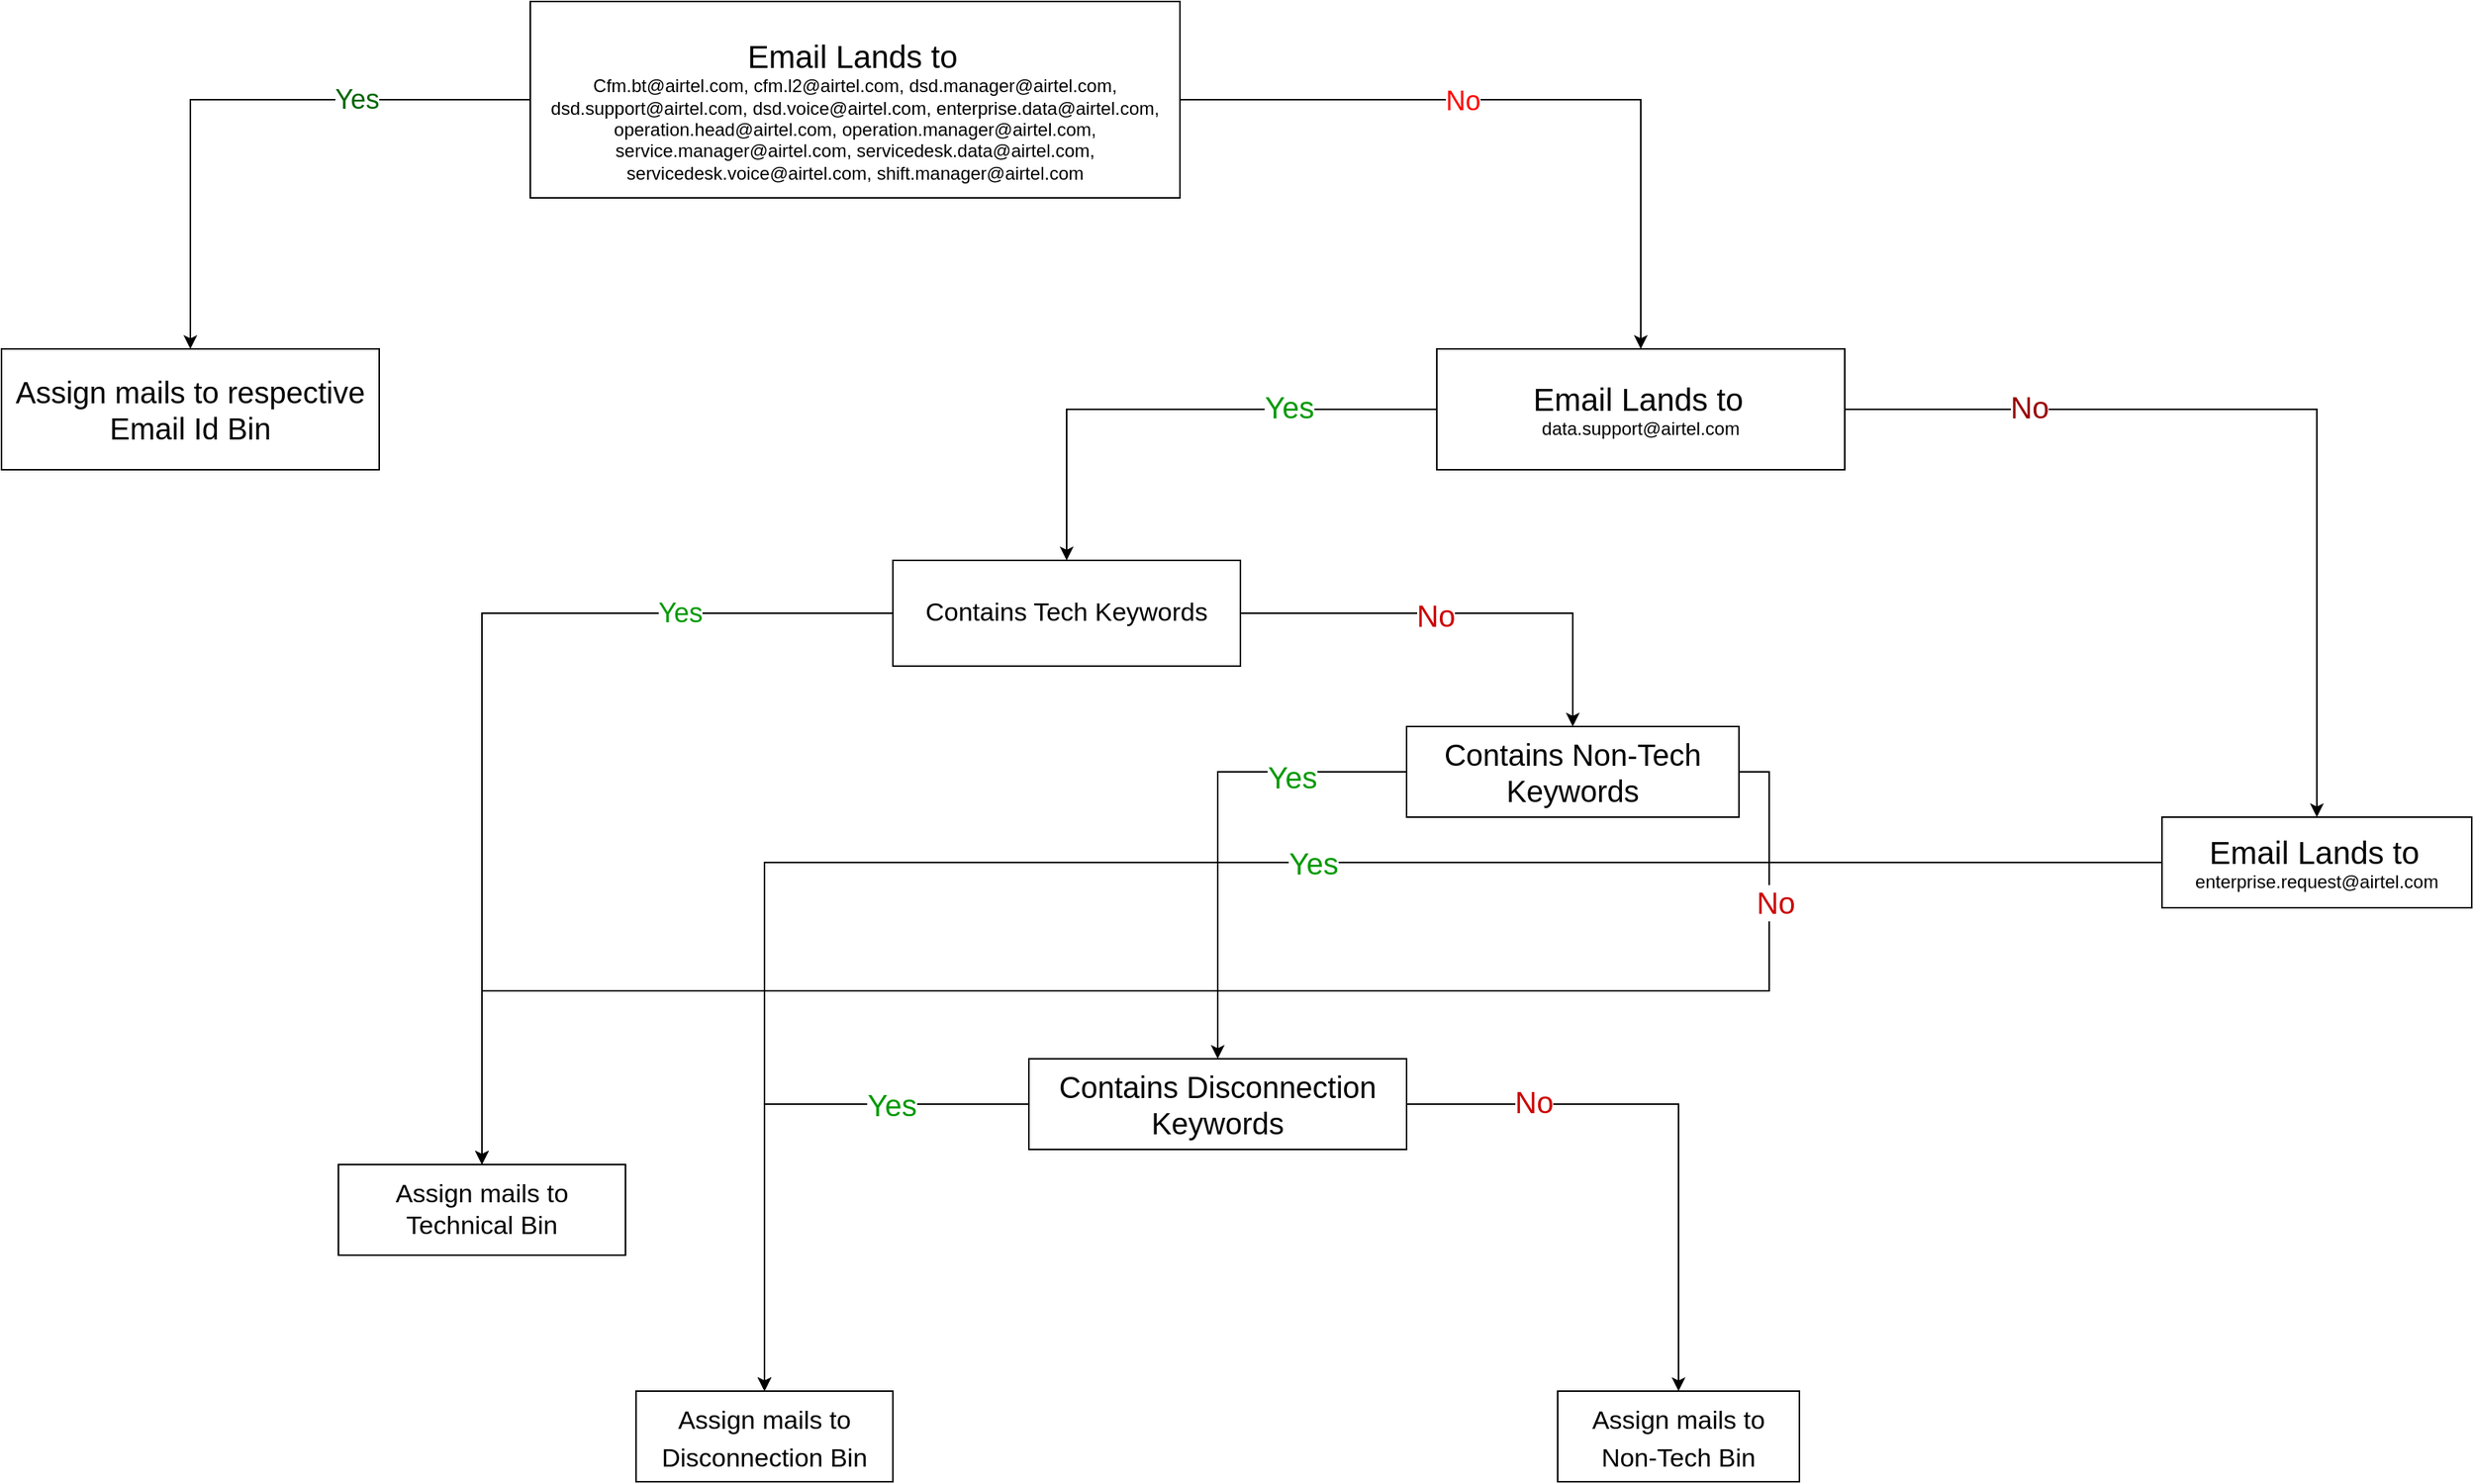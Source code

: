 <mxfile version="15.2.9" type="github">
  <diagram id="fSdKnkM4jwWLLz93tdnN" name="Page-1">
    <mxGraphModel dx="4357" dy="1451" grid="1" gridSize="10" guides="1" tooltips="1" connect="1" arrows="1" fold="1" page="1" pageScale="1" pageWidth="827" pageHeight="1169" math="0" shadow="0">
      <root>
        <mxCell id="0" />
        <mxCell id="1" parent="0" />
        <mxCell id="80u5x54LaO3btrXReR5X-9" value="" style="edgeStyle=orthogonalEdgeStyle;rounded=0;orthogonalLoop=1;jettySize=auto;html=1;" edge="1" parent="1" source="80u5x54LaO3btrXReR5X-2" target="80u5x54LaO3btrXReR5X-3">
          <mxGeometry relative="1" as="geometry">
            <mxPoint x="-955" y="135.0" as="targetPoint" />
          </mxGeometry>
        </mxCell>
        <mxCell id="80u5x54LaO3btrXReR5X-10" value="Yes" style="edgeLabel;html=1;align=center;verticalAlign=middle;resizable=0;points=[];fontSize=18;fontColor=#006600;" vertex="1" connectable="0" parent="80u5x54LaO3btrXReR5X-9">
          <mxGeometry x="-0.204" y="-2" relative="1" as="geometry">
            <mxPoint x="40" y="2" as="offset" />
          </mxGeometry>
        </mxCell>
        <mxCell id="80u5x54LaO3btrXReR5X-12" value="" style="edgeStyle=orthogonalEdgeStyle;rounded=0;orthogonalLoop=1;jettySize=auto;html=1;fontSize=18;fontColor=#006600;" edge="1" parent="1" source="80u5x54LaO3btrXReR5X-2" target="80u5x54LaO3btrXReR5X-11">
          <mxGeometry relative="1" as="geometry" />
        </mxCell>
        <mxCell id="80u5x54LaO3btrXReR5X-13" value="No" style="edgeLabel;html=1;align=center;verticalAlign=middle;resizable=0;points=[];fontSize=18;fontColor=#FF0000;" vertex="1" connectable="0" parent="80u5x54LaO3btrXReR5X-12">
          <mxGeometry x="-0.211" y="-1" relative="1" as="geometry">
            <mxPoint x="1" as="offset" />
          </mxGeometry>
        </mxCell>
        <mxCell id="80u5x54LaO3btrXReR5X-2" value="&lt;br&gt;&lt;font style=&quot;font-size: 21px&quot;&gt;Email Lands to&lt;/font&gt;&amp;nbsp;&lt;br&gt;Cfm.bt@airtel.com, cfm.l2@airtel.com, dsd.manager@airtel.com, dsd.support@airtel.com, dsd.voice@airtel.com, enterprise.data@airtel.com, operation.head@airtel.com, operation.manager@airtel.com, service.manager@airtel.com, servicedesk.data@airtel.com, servicedesk.voice@airtel.com, shift.manager@airtel.com" style="rounded=0;whiteSpace=wrap;html=1;" vertex="1" parent="1">
          <mxGeometry x="-700" y="70" width="430" height="130" as="geometry" />
        </mxCell>
        <mxCell id="80u5x54LaO3btrXReR5X-3" value="Assign mails to respective Email Id Bin" style="whiteSpace=wrap;html=1;rounded=0;fontSize=20;" vertex="1" parent="1">
          <mxGeometry x="-1050" y="300" width="250" height="80" as="geometry" />
        </mxCell>
        <mxCell id="80u5x54LaO3btrXReR5X-15" value="" style="edgeStyle=orthogonalEdgeStyle;rounded=0;orthogonalLoop=1;jettySize=auto;html=1;fontSize=18;fontColor=#FF0000;" edge="1" parent="1" source="80u5x54LaO3btrXReR5X-11" target="80u5x54LaO3btrXReR5X-14">
          <mxGeometry relative="1" as="geometry" />
        </mxCell>
        <mxCell id="80u5x54LaO3btrXReR5X-33" value="Yes" style="edgeLabel;html=1;align=center;verticalAlign=middle;resizable=0;points=[];fontSize=20;fontColor=#009900;" vertex="1" connectable="0" parent="80u5x54LaO3btrXReR5X-15">
          <mxGeometry x="-0.424" y="-2" relative="1" as="geometry">
            <mxPoint x="1" as="offset" />
          </mxGeometry>
        </mxCell>
        <mxCell id="80u5x54LaO3btrXReR5X-31" value="" style="edgeStyle=orthogonalEdgeStyle;rounded=0;orthogonalLoop=1;jettySize=auto;html=1;fontSize=20;fontColor=#009900;" edge="1" parent="1" source="80u5x54LaO3btrXReR5X-11" target="80u5x54LaO3btrXReR5X-30">
          <mxGeometry relative="1" as="geometry" />
        </mxCell>
        <mxCell id="80u5x54LaO3btrXReR5X-37" value="&lt;font color=&quot;#990000&quot;&gt;No&lt;/font&gt;" style="edgeLabel;html=1;align=center;verticalAlign=middle;resizable=0;points=[];fontSize=20;fontColor=#009900;" vertex="1" connectable="0" parent="80u5x54LaO3btrXReR5X-31">
          <mxGeometry x="-0.586" y="2" relative="1" as="geometry">
            <mxPoint x="1" as="offset" />
          </mxGeometry>
        </mxCell>
        <mxCell id="80u5x54LaO3btrXReR5X-11" value="&lt;font style=&quot;font-size: 21px&quot;&gt;Email Lands to&lt;/font&gt;&lt;span&gt;&amp;nbsp;&lt;/span&gt;&lt;br&gt;&lt;span&gt;data.support@airtel.com&lt;/span&gt;" style="rounded=0;whiteSpace=wrap;html=1;" vertex="1" parent="1">
          <mxGeometry x="-100" y="300" width="270" height="80" as="geometry" />
        </mxCell>
        <mxCell id="80u5x54LaO3btrXReR5X-17" value="" style="edgeStyle=orthogonalEdgeStyle;rounded=0;orthogonalLoop=1;jettySize=auto;html=1;fontSize=18;fontColor=#FF0000;" edge="1" parent="1" source="80u5x54LaO3btrXReR5X-14" target="80u5x54LaO3btrXReR5X-16">
          <mxGeometry relative="1" as="geometry" />
        </mxCell>
        <mxCell id="80u5x54LaO3btrXReR5X-18" value="Yes" style="edgeLabel;html=1;align=center;verticalAlign=middle;resizable=0;points=[];fontSize=18;fontColor=#009900;" vertex="1" connectable="0" parent="80u5x54LaO3btrXReR5X-17">
          <mxGeometry x="-0.368" relative="1" as="geometry">
            <mxPoint x="60" as="offset" />
          </mxGeometry>
        </mxCell>
        <mxCell id="80u5x54LaO3btrXReR5X-20" value="" style="edgeStyle=orthogonalEdgeStyle;rounded=0;orthogonalLoop=1;jettySize=auto;html=1;fontSize=17;fontColor=#009900;" edge="1" parent="1" source="80u5x54LaO3btrXReR5X-14" target="80u5x54LaO3btrXReR5X-19">
          <mxGeometry relative="1" as="geometry" />
        </mxCell>
        <mxCell id="80u5x54LaO3btrXReR5X-41" value="No" style="edgeLabel;html=1;align=center;verticalAlign=middle;resizable=0;points=[];fontSize=20;fontColor=#CC0000;" vertex="1" connectable="0" parent="80u5x54LaO3btrXReR5X-20">
          <mxGeometry x="-0.137" y="-1" relative="1" as="geometry">
            <mxPoint x="1" as="offset" />
          </mxGeometry>
        </mxCell>
        <mxCell id="80u5x54LaO3btrXReR5X-14" value="&lt;font style=&quot;font-size: 17px&quot;&gt;Contains Tech Keywords&lt;/font&gt;" style="rounded=0;whiteSpace=wrap;html=1;" vertex="1" parent="1">
          <mxGeometry x="-460" y="440" width="230" height="70" as="geometry" />
        </mxCell>
        <mxCell id="80u5x54LaO3btrXReR5X-16" value="Assign mails to &lt;br style=&quot;font-size: 17px;&quot;&gt;Technical Bin" style="rounded=0;whiteSpace=wrap;html=1;fontSize=17;" vertex="1" parent="1">
          <mxGeometry x="-827" y="840" width="190" height="60" as="geometry" />
        </mxCell>
        <mxCell id="80u5x54LaO3btrXReR5X-22" value="" style="edgeStyle=orthogonalEdgeStyle;rounded=0;orthogonalLoop=1;jettySize=auto;html=1;fontSize=20;fontColor=#009900;exitX=0;exitY=0.5;exitDx=0;exitDy=0;" edge="1" parent="1" source="80u5x54LaO3btrXReR5X-19" target="80u5x54LaO3btrXReR5X-21">
          <mxGeometry relative="1" as="geometry" />
        </mxCell>
        <mxCell id="80u5x54LaO3btrXReR5X-34" value="Yes" style="edgeLabel;html=1;align=center;verticalAlign=middle;resizable=0;points=[];fontSize=20;fontColor=#009900;" vertex="1" connectable="0" parent="80u5x54LaO3btrXReR5X-22">
          <mxGeometry x="-0.507" y="3" relative="1" as="geometry">
            <mxPoint x="1" as="offset" />
          </mxGeometry>
        </mxCell>
        <mxCell id="80u5x54LaO3btrXReR5X-29" style="edgeStyle=orthogonalEdgeStyle;rounded=0;orthogonalLoop=1;jettySize=auto;html=1;exitX=1;exitY=0.5;exitDx=0;exitDy=0;entryX=0.5;entryY=0;entryDx=0;entryDy=0;fontSize=20;fontColor=#009900;" edge="1" parent="1" source="80u5x54LaO3btrXReR5X-19" target="80u5x54LaO3btrXReR5X-16">
          <mxGeometry relative="1" as="geometry" />
        </mxCell>
        <mxCell id="80u5x54LaO3btrXReR5X-39" value="No" style="edgeLabel;html=1;align=center;verticalAlign=middle;resizable=0;points=[];fontSize=20;fontColor=#CC0000;" vertex="1" connectable="0" parent="80u5x54LaO3btrXReR5X-29">
          <mxGeometry x="-0.813" y="4" relative="1" as="geometry">
            <mxPoint as="offset" />
          </mxGeometry>
        </mxCell>
        <mxCell id="80u5x54LaO3btrXReR5X-19" value="Contains Non-Tech Keywords" style="rounded=0;whiteSpace=wrap;html=1;fontSize=20;" vertex="1" parent="1">
          <mxGeometry x="-120" y="550" width="220" height="60" as="geometry" />
        </mxCell>
        <mxCell id="80u5x54LaO3btrXReR5X-24" value="" style="edgeStyle=orthogonalEdgeStyle;rounded=0;orthogonalLoop=1;jettySize=auto;html=1;fontSize=20;fontColor=#009900;exitX=0;exitY=0.5;exitDx=0;exitDy=0;" edge="1" parent="1" source="80u5x54LaO3btrXReR5X-21" target="80u5x54LaO3btrXReR5X-23">
          <mxGeometry relative="1" as="geometry" />
        </mxCell>
        <mxCell id="80u5x54LaO3btrXReR5X-36" value="Yes" style="edgeLabel;html=1;align=center;verticalAlign=middle;resizable=0;points=[];fontSize=20;fontColor=#009900;" vertex="1" connectable="0" parent="80u5x54LaO3btrXReR5X-24">
          <mxGeometry x="-0.496" relative="1" as="geometry">
            <mxPoint x="1" as="offset" />
          </mxGeometry>
        </mxCell>
        <mxCell id="80u5x54LaO3btrXReR5X-26" value="" style="edgeStyle=orthogonalEdgeStyle;rounded=0;orthogonalLoop=1;jettySize=auto;html=1;fontSize=20;fontColor=#009900;" edge="1" parent="1" source="80u5x54LaO3btrXReR5X-21" target="80u5x54LaO3btrXReR5X-25">
          <mxGeometry relative="1" as="geometry" />
        </mxCell>
        <mxCell id="80u5x54LaO3btrXReR5X-40" value="No" style="edgeLabel;html=1;align=center;verticalAlign=middle;resizable=0;points=[];fontSize=20;fontColor=#CC0000;" vertex="1" connectable="0" parent="80u5x54LaO3btrXReR5X-26">
          <mxGeometry x="-0.555" y="2" relative="1" as="geometry">
            <mxPoint x="1" as="offset" />
          </mxGeometry>
        </mxCell>
        <mxCell id="80u5x54LaO3btrXReR5X-21" value="Contains Disconnection Keywords" style="rounded=0;whiteSpace=wrap;html=1;fontSize=20;" vertex="1" parent="1">
          <mxGeometry x="-370" y="770" width="250" height="60" as="geometry" />
        </mxCell>
        <mxCell id="80u5x54LaO3btrXReR5X-23" value="&lt;span style=&quot;font-size: 17px&quot;&gt;Assign mails to&lt;/span&gt;&lt;br style=&quot;font-size: 17px&quot;&gt;&lt;span style=&quot;font-size: 17px&quot;&gt;Disconnection&amp;nbsp;Bin&lt;/span&gt;" style="rounded=0;whiteSpace=wrap;html=1;fontSize=20;" vertex="1" parent="1">
          <mxGeometry x="-630" y="990" width="170" height="60" as="geometry" />
        </mxCell>
        <mxCell id="80u5x54LaO3btrXReR5X-25" value="&lt;span style=&quot;font-size: 17px&quot;&gt;Assign mails to&lt;/span&gt;&lt;br style=&quot;font-size: 17px&quot;&gt;&lt;span style=&quot;font-size: 17px&quot;&gt;Non-Tech Bin&lt;/span&gt;" style="rounded=0;whiteSpace=wrap;html=1;fontSize=20;" vertex="1" parent="1">
          <mxGeometry x="-20" y="990" width="160" height="60" as="geometry" />
        </mxCell>
        <mxCell id="80u5x54LaO3btrXReR5X-32" style="edgeStyle=orthogonalEdgeStyle;rounded=0;orthogonalLoop=1;jettySize=auto;html=1;exitX=0;exitY=0.5;exitDx=0;exitDy=0;fontSize=20;fontColor=#009900;" edge="1" parent="1" source="80u5x54LaO3btrXReR5X-30" target="80u5x54LaO3btrXReR5X-23">
          <mxGeometry relative="1" as="geometry" />
        </mxCell>
        <mxCell id="80u5x54LaO3btrXReR5X-35" value="Yes" style="edgeLabel;html=1;align=center;verticalAlign=middle;resizable=0;points=[];fontSize=20;fontColor=#009900;" vertex="1" connectable="0" parent="80u5x54LaO3btrXReR5X-32">
          <mxGeometry x="-0.116" relative="1" as="geometry">
            <mxPoint x="1" as="offset" />
          </mxGeometry>
        </mxCell>
        <mxCell id="80u5x54LaO3btrXReR5X-30" value="&lt;font style=&quot;font-size: 21px&quot;&gt;Email Lands to&lt;/font&gt;&lt;span&gt;&amp;nbsp;&lt;/span&gt;&lt;br&gt;&lt;span&gt;enterprise.request@airtel.com&lt;/span&gt;" style="rounded=0;whiteSpace=wrap;html=1;" vertex="1" parent="1">
          <mxGeometry x="380" y="610" width="205" height="60" as="geometry" />
        </mxCell>
      </root>
    </mxGraphModel>
  </diagram>
</mxfile>
